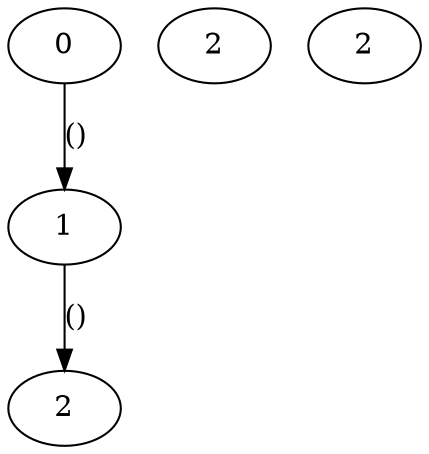 digraph G {
    subgraph {
    u0[label="0" type="place"];
    u1[label="1" type="transition"];
    u2[label="2" type="place"];
    }
    u3[label="2" type="place"];
    u4[label="2" type="place"];
    u0 -> u1 [ label="()"];
    u1 -> u2 [ label="()"];
}
